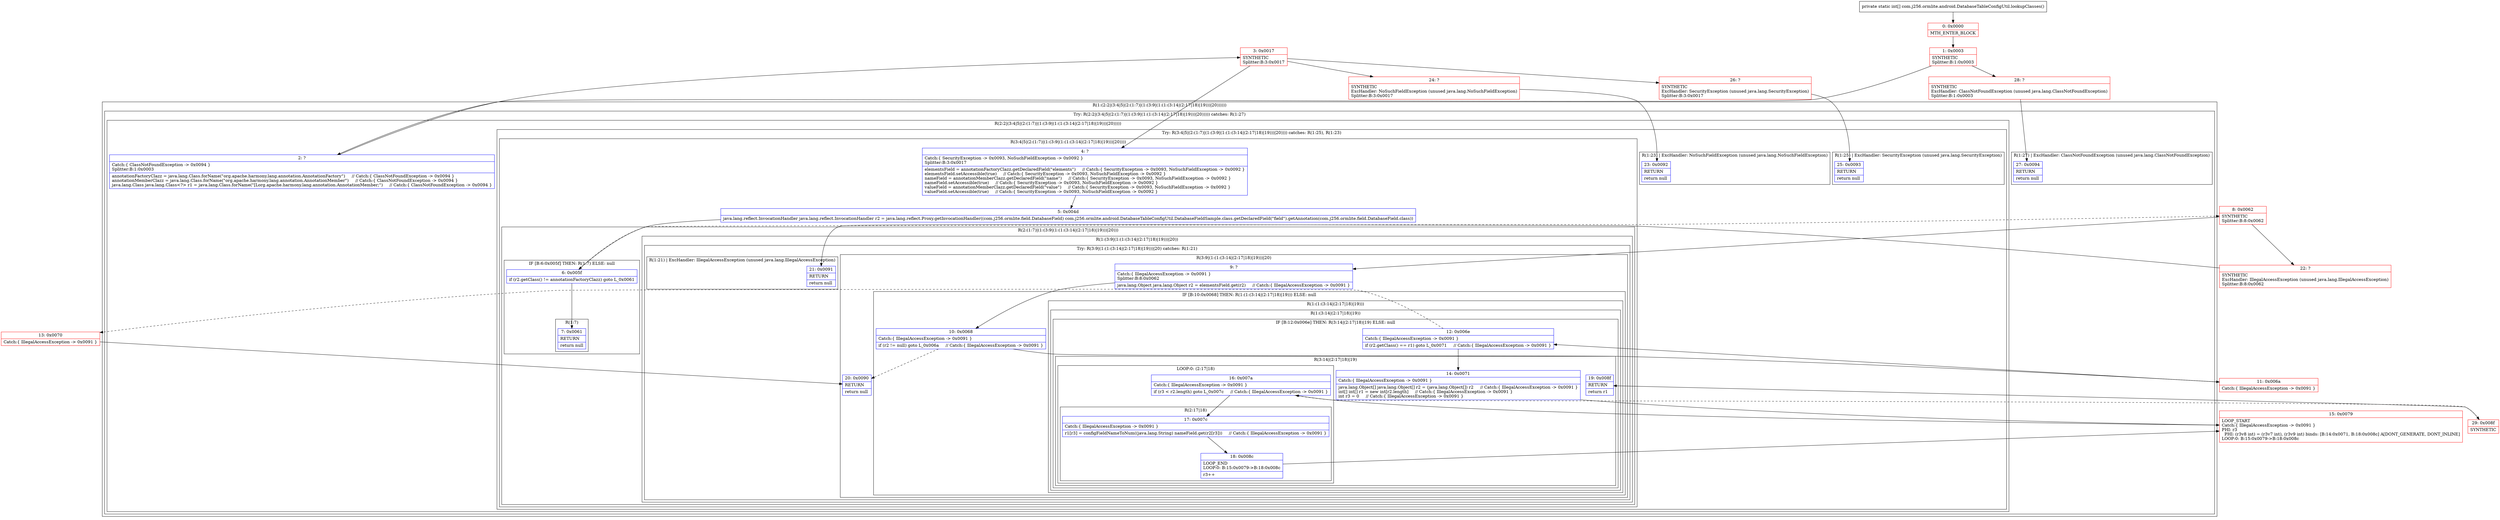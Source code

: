digraph "CFG forcom.j256.ormlite.android.DatabaseTableConfigUtil.lookupClasses()[I" {
subgraph cluster_Region_967518360 {
label = "R(1:(2:2|(3:4|5|(2:(1:7)|(1:(3:9|(1:(1:(3:14|(2:17|18)|19)))|20))))))";
node [shape=record,color=blue];
subgraph cluster_TryCatchRegion_362071874 {
label = "Try: R(2:2|(3:4|5|(2:(1:7)|(1:(3:9|(1:(1:(3:14|(2:17|18)|19)))|20))))) catches: R(1:27)";
node [shape=record,color=blue];
subgraph cluster_Region_1168854014 {
label = "R(2:2|(3:4|5|(2:(1:7)|(1:(3:9|(1:(1:(3:14|(2:17|18)|19)))|20)))))";
node [shape=record,color=blue];
Node_2 [shape=record,label="{2\:\ ?|Catch:\{ ClassNotFoundException \-\> 0x0094 \}\lSplitter:B:1:0x0003\l|annotationFactoryClazz = java.lang.Class.forName(\"org.apache.harmony.lang.annotation.AnnotationFactory\")     \/\/ Catch:\{ ClassNotFoundException \-\> 0x0094 \}\lannotationMemberClazz = java.lang.Class.forName(\"org.apache.harmony.lang.annotation.AnnotationMember\")     \/\/ Catch:\{ ClassNotFoundException \-\> 0x0094 \}\ljava.lang.Class java.lang.Class\<?\> r1 = java.lang.Class.forName(\"[Lorg.apache.harmony.lang.annotation.AnnotationMember;\")     \/\/ Catch:\{ ClassNotFoundException \-\> 0x0094 \}\l}"];
subgraph cluster_TryCatchRegion_1295502092 {
label = "Try: R(3:4|5|(2:(1:7)|(1:(3:9|(1:(1:(3:14|(2:17|18)|19)))|20)))) catches: R(1:25), R(1:23)";
node [shape=record,color=blue];
subgraph cluster_Region_210409162 {
label = "R(3:4|5|(2:(1:7)|(1:(3:9|(1:(1:(3:14|(2:17|18)|19)))|20))))";
node [shape=record,color=blue];
Node_4 [shape=record,label="{4\:\ ?|Catch:\{ SecurityException \-\> 0x0093, NoSuchFieldException \-\> 0x0092 \}\lSplitter:B:3:0x0017\l|elementsField = annotationFactoryClazz.getDeclaredField(\"elements\")     \/\/ Catch:\{ SecurityException \-\> 0x0093, NoSuchFieldException \-\> 0x0092 \}\lelementsField.setAccessible(true)     \/\/ Catch:\{ SecurityException \-\> 0x0093, NoSuchFieldException \-\> 0x0092 \}\lnameField = annotationMemberClazz.getDeclaredField(\"name\")     \/\/ Catch:\{ SecurityException \-\> 0x0093, NoSuchFieldException \-\> 0x0092 \}\lnameField.setAccessible(true)     \/\/ Catch:\{ SecurityException \-\> 0x0093, NoSuchFieldException \-\> 0x0092 \}\lvalueField = annotationMemberClazz.getDeclaredField(\"value\")     \/\/ Catch:\{ SecurityException \-\> 0x0093, NoSuchFieldException \-\> 0x0092 \}\lvalueField.setAccessible(true)     \/\/ Catch:\{ SecurityException \-\> 0x0093, NoSuchFieldException \-\> 0x0092 \}\l}"];
Node_5 [shape=record,label="{5\:\ 0x004d|java.lang.reflect.InvocationHandler java.lang.reflect.InvocationHandler r2 = java.lang.reflect.Proxy.getInvocationHandler((com.j256.ormlite.field.DatabaseField) com.j256.ormlite.android.DatabaseTableConfigUtil.DatabaseFieldSample.class.getDeclaredField(\"field\").getAnnotation(com.j256.ormlite.field.DatabaseField.class))\l}"];
subgraph cluster_Region_537264385 {
label = "R(2:(1:7)|(1:(3:9|(1:(1:(3:14|(2:17|18)|19)))|20)))";
node [shape=record,color=blue];
subgraph cluster_IfRegion_1839900947 {
label = "IF [B:6:0x005f] THEN: R(1:7) ELSE: null";
node [shape=record,color=blue];
Node_6 [shape=record,label="{6\:\ 0x005f|if (r2.getClass() != annotationFactoryClazz) goto L_0x0061\l}"];
subgraph cluster_Region_1074336369 {
label = "R(1:7)";
node [shape=record,color=blue];
Node_7 [shape=record,label="{7\:\ 0x0061|RETURN\l|return null\l}"];
}
}
subgraph cluster_Region_1930716133 {
label = "R(1:(3:9|(1:(1:(3:14|(2:17|18)|19)))|20))";
node [shape=record,color=blue];
subgraph cluster_TryCatchRegion_571680 {
label = "Try: R(3:9|(1:(1:(3:14|(2:17|18)|19)))|20) catches: R(1:21)";
node [shape=record,color=blue];
subgraph cluster_Region_1916926947 {
label = "R(3:9|(1:(1:(3:14|(2:17|18)|19)))|20)";
node [shape=record,color=blue];
Node_9 [shape=record,label="{9\:\ ?|Catch:\{ IllegalAccessException \-\> 0x0091 \}\lSplitter:B:8:0x0062\l|java.lang.Object java.lang.Object r2 = elementsField.get(r2)     \/\/ Catch:\{ IllegalAccessException \-\> 0x0091 \}\l}"];
subgraph cluster_IfRegion_1278847053 {
label = "IF [B:10:0x0068] THEN: R(1:(1:(3:14|(2:17|18)|19))) ELSE: null";
node [shape=record,color=blue];
Node_10 [shape=record,label="{10\:\ 0x0068|Catch:\{ IllegalAccessException \-\> 0x0091 \}\l|if (r2 != null) goto L_0x006a     \/\/ Catch:\{ IllegalAccessException \-\> 0x0091 \}\l}"];
subgraph cluster_Region_278310441 {
label = "R(1:(1:(3:14|(2:17|18)|19)))";
node [shape=record,color=blue];
subgraph cluster_Region_402959568 {
label = "R(1:(3:14|(2:17|18)|19))";
node [shape=record,color=blue];
subgraph cluster_IfRegion_1373496173 {
label = "IF [B:12:0x006e] THEN: R(3:14|(2:17|18)|19) ELSE: null";
node [shape=record,color=blue];
Node_12 [shape=record,label="{12\:\ 0x006e|Catch:\{ IllegalAccessException \-\> 0x0091 \}\l|if (r2.getClass() == r1) goto L_0x0071     \/\/ Catch:\{ IllegalAccessException \-\> 0x0091 \}\l}"];
subgraph cluster_Region_350051270 {
label = "R(3:14|(2:17|18)|19)";
node [shape=record,color=blue];
Node_14 [shape=record,label="{14\:\ 0x0071|Catch:\{ IllegalAccessException \-\> 0x0091 \}\l|java.lang.Object[] java.lang.Object[] r2 = (java.lang.Object[]) r2     \/\/ Catch:\{ IllegalAccessException \-\> 0x0091 \}\lint[] int[] r1 = new int[r2.length]     \/\/ Catch:\{ IllegalAccessException \-\> 0x0091 \}\lint r3 = 0     \/\/ Catch:\{ IllegalAccessException \-\> 0x0091 \}\l}"];
subgraph cluster_LoopRegion_747084415 {
label = "LOOP:0: (2:17|18)";
node [shape=record,color=blue];
Node_16 [shape=record,label="{16\:\ 0x007a|Catch:\{ IllegalAccessException \-\> 0x0091 \}\l|if (r3 \< r2.length) goto L_0x007c     \/\/ Catch:\{ IllegalAccessException \-\> 0x0091 \}\l}"];
subgraph cluster_Region_1373954799 {
label = "R(2:17|18)";
node [shape=record,color=blue];
Node_17 [shape=record,label="{17\:\ 0x007c|Catch:\{ IllegalAccessException \-\> 0x0091 \}\l|r1[r3] = configFieldNameToNum((java.lang.String) nameField.get(r2[r3]))     \/\/ Catch:\{ IllegalAccessException \-\> 0x0091 \}\l}"];
Node_18 [shape=record,label="{18\:\ 0x008c|LOOP_END\lLOOP:0: B:15:0x0079\-\>B:18:0x008c\l|r3++\l}"];
}
}
Node_19 [shape=record,label="{19\:\ 0x008f|RETURN\l|return r1\l}"];
}
}
}
}
}
Node_20 [shape=record,label="{20\:\ 0x0090|RETURN\l|return null\l}"];
}
subgraph cluster_Region_1214246782 {
label = "R(1:21) | ExcHandler: IllegalAccessException (unused java.lang.IllegalAccessException)\l";
node [shape=record,color=blue];
Node_21 [shape=record,label="{21\:\ 0x0091|RETURN\l|return null\l}"];
}
}
}
}
}
subgraph cluster_Region_224108268 {
label = "R(1:25) | ExcHandler: SecurityException (unused java.lang.SecurityException)\l";
node [shape=record,color=blue];
Node_25 [shape=record,label="{25\:\ 0x0093|RETURN\l|return null\l}"];
}
subgraph cluster_Region_672763528 {
label = "R(1:23) | ExcHandler: NoSuchFieldException (unused java.lang.NoSuchFieldException)\l";
node [shape=record,color=blue];
Node_23 [shape=record,label="{23\:\ 0x0092|RETURN\l|return null\l}"];
}
}
}
subgraph cluster_Region_356959607 {
label = "R(1:27) | ExcHandler: ClassNotFoundException (unused java.lang.ClassNotFoundException)\l";
node [shape=record,color=blue];
Node_27 [shape=record,label="{27\:\ 0x0094|RETURN\l|return null\l}"];
}
}
}
subgraph cluster_Region_356959607 {
label = "R(1:27) | ExcHandler: ClassNotFoundException (unused java.lang.ClassNotFoundException)\l";
node [shape=record,color=blue];
Node_27 [shape=record,label="{27\:\ 0x0094|RETURN\l|return null\l}"];
}
subgraph cluster_Region_224108268 {
label = "R(1:25) | ExcHandler: SecurityException (unused java.lang.SecurityException)\l";
node [shape=record,color=blue];
Node_25 [shape=record,label="{25\:\ 0x0093|RETURN\l|return null\l}"];
}
subgraph cluster_Region_672763528 {
label = "R(1:23) | ExcHandler: NoSuchFieldException (unused java.lang.NoSuchFieldException)\l";
node [shape=record,color=blue];
Node_23 [shape=record,label="{23\:\ 0x0092|RETURN\l|return null\l}"];
}
subgraph cluster_Region_1214246782 {
label = "R(1:21) | ExcHandler: IllegalAccessException (unused java.lang.IllegalAccessException)\l";
node [shape=record,color=blue];
Node_21 [shape=record,label="{21\:\ 0x0091|RETURN\l|return null\l}"];
}
Node_0 [shape=record,color=red,label="{0\:\ 0x0000|MTH_ENTER_BLOCK\l}"];
Node_1 [shape=record,color=red,label="{1\:\ 0x0003|SYNTHETIC\lSplitter:B:1:0x0003\l}"];
Node_3 [shape=record,color=red,label="{3\:\ 0x0017|SYNTHETIC\lSplitter:B:3:0x0017\l}"];
Node_8 [shape=record,color=red,label="{8\:\ 0x0062|SYNTHETIC\lSplitter:B:8:0x0062\l}"];
Node_11 [shape=record,color=red,label="{11\:\ 0x006a|Catch:\{ IllegalAccessException \-\> 0x0091 \}\l}"];
Node_13 [shape=record,color=red,label="{13\:\ 0x0070|Catch:\{ IllegalAccessException \-\> 0x0091 \}\l}"];
Node_15 [shape=record,color=red,label="{15\:\ 0x0079|LOOP_START\lCatch:\{ IllegalAccessException \-\> 0x0091 \}\lPHI: r3 \l  PHI: (r3v8 int) = (r3v7 int), (r3v9 int) binds: [B:14:0x0071, B:18:0x008c] A[DONT_GENERATE, DONT_INLINE]\lLOOP:0: B:15:0x0079\-\>B:18:0x008c\l}"];
Node_22 [shape=record,color=red,label="{22\:\ ?|SYNTHETIC\lExcHandler: IllegalAccessException (unused java.lang.IllegalAccessException)\lSplitter:B:8:0x0062\l}"];
Node_24 [shape=record,color=red,label="{24\:\ ?|SYNTHETIC\lExcHandler: NoSuchFieldException (unused java.lang.NoSuchFieldException)\lSplitter:B:3:0x0017\l}"];
Node_26 [shape=record,color=red,label="{26\:\ ?|SYNTHETIC\lExcHandler: SecurityException (unused java.lang.SecurityException)\lSplitter:B:3:0x0017\l}"];
Node_28 [shape=record,color=red,label="{28\:\ ?|SYNTHETIC\lExcHandler: ClassNotFoundException (unused java.lang.ClassNotFoundException)\lSplitter:B:1:0x0003\l}"];
Node_29 [shape=record,color=red,label="{29\:\ 0x008f|SYNTHETIC\l}"];
MethodNode[shape=record,label="{private static int[] com.j256.ormlite.android.DatabaseTableConfigUtil.lookupClasses() }"];
MethodNode -> Node_0;
Node_2 -> Node_3;
Node_4 -> Node_5;
Node_5 -> Node_6;
Node_6 -> Node_7;
Node_6 -> Node_8[style=dashed];
Node_9 -> Node_10;
Node_10 -> Node_11;
Node_10 -> Node_20[style=dashed];
Node_12 -> Node_13[style=dashed];
Node_12 -> Node_14;
Node_14 -> Node_15;
Node_16 -> Node_17;
Node_16 -> Node_29[style=dashed];
Node_17 -> Node_18;
Node_18 -> Node_15;
Node_0 -> Node_1;
Node_1 -> Node_2;
Node_1 -> Node_28;
Node_3 -> Node_4;
Node_3 -> Node_26;
Node_3 -> Node_24;
Node_8 -> Node_9;
Node_8 -> Node_22;
Node_11 -> Node_12;
Node_13 -> Node_20;
Node_15 -> Node_16;
Node_22 -> Node_21;
Node_24 -> Node_23;
Node_26 -> Node_25;
Node_28 -> Node_27;
Node_29 -> Node_19;
}

